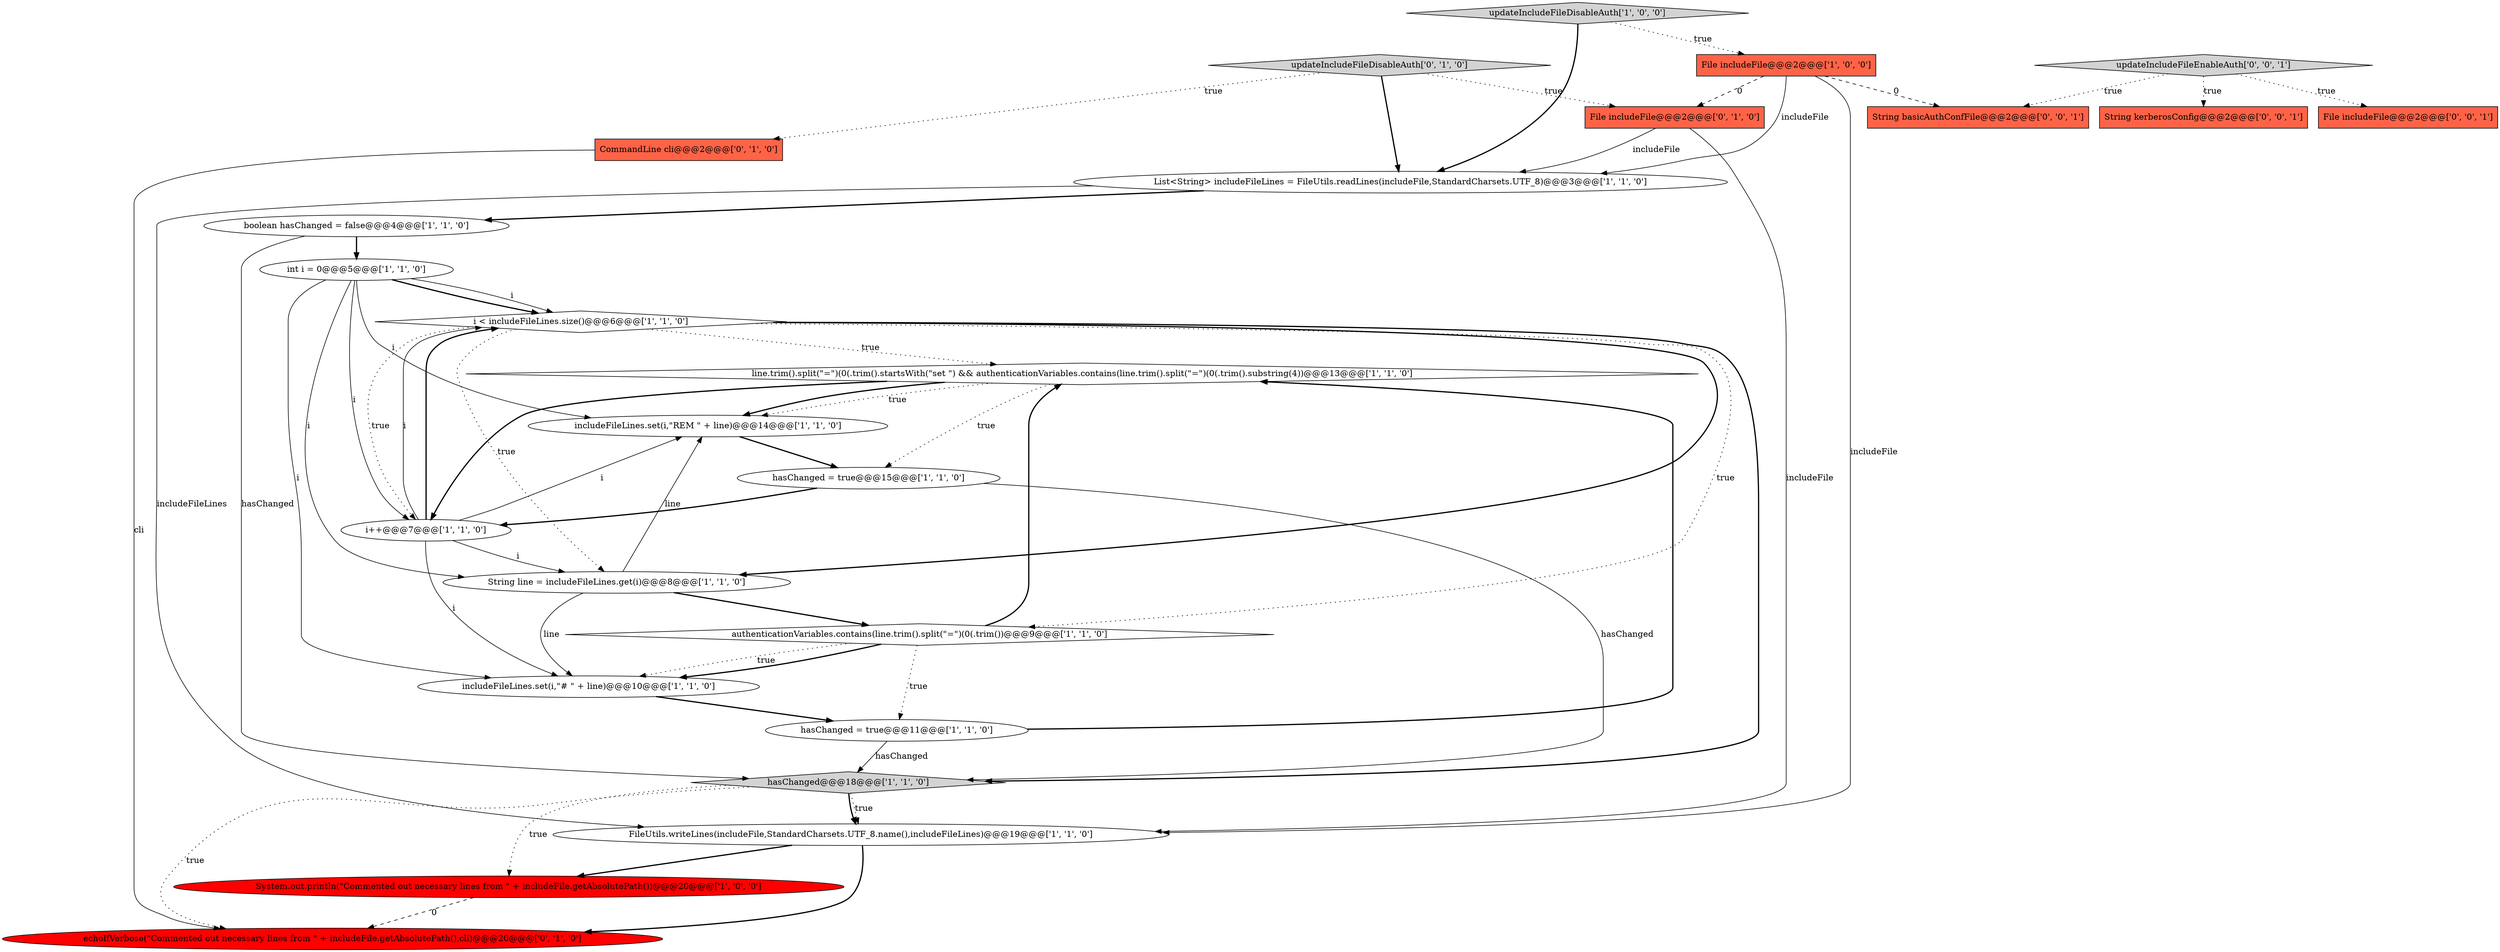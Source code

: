 digraph {
9 [style = filled, label = "i < includeFileLines.size()@@@6@@@['1', '1', '0']", fillcolor = white, shape = diamond image = "AAA0AAABBB1BBB"];
24 [style = filled, label = "String basicAuthConfFile@@@2@@@['0', '0', '1']", fillcolor = tomato, shape = box image = "AAA0AAABBB3BBB"];
15 [style = filled, label = "line.trim().split(\"=\")(0(.trim().startsWith(\"set \") && authenticationVariables.contains(line.trim().split(\"=\")(0(.trim().substring(4))@@@13@@@['1', '1', '0']", fillcolor = white, shape = diamond image = "AAA0AAABBB1BBB"];
5 [style = filled, label = "System.out.println(\"Commented out necessary lines from \" + includeFile.getAbsolutePath())@@@20@@@['1', '0', '0']", fillcolor = red, shape = ellipse image = "AAA1AAABBB1BBB"];
3 [style = filled, label = "boolean hasChanged = false@@@4@@@['1', '1', '0']", fillcolor = white, shape = ellipse image = "AAA0AAABBB1BBB"];
11 [style = filled, label = "includeFileLines.set(i,\"REM \" + line)@@@14@@@['1', '1', '0']", fillcolor = white, shape = ellipse image = "AAA0AAABBB1BBB"];
1 [style = filled, label = "i++@@@7@@@['1', '1', '0']", fillcolor = white, shape = ellipse image = "AAA0AAABBB1BBB"];
14 [style = filled, label = "String line = includeFileLines.get(i)@@@8@@@['1', '1', '0']", fillcolor = white, shape = ellipse image = "AAA0AAABBB1BBB"];
19 [style = filled, label = "echoIfVerbose(\"Commented out necessary lines from \" + includeFile.getAbsolutePath(),cli)@@@20@@@['0', '1', '0']", fillcolor = red, shape = ellipse image = "AAA1AAABBB2BBB"];
7 [style = filled, label = "File includeFile@@@2@@@['1', '0', '0']", fillcolor = tomato, shape = box image = "AAA1AAABBB1BBB"];
0 [style = filled, label = "authenticationVariables.contains(line.trim().split(\"=\")(0(.trim())@@@9@@@['1', '1', '0']", fillcolor = white, shape = diamond image = "AAA0AAABBB1BBB"];
22 [style = filled, label = "String kerberosConfig@@@2@@@['0', '0', '1']", fillcolor = tomato, shape = box image = "AAA0AAABBB3BBB"];
8 [style = filled, label = "FileUtils.writeLines(includeFile,StandardCharsets.UTF_8.name(),includeFileLines)@@@19@@@['1', '1', '0']", fillcolor = white, shape = ellipse image = "AAA0AAABBB1BBB"];
23 [style = filled, label = "File includeFile@@@2@@@['0', '0', '1']", fillcolor = tomato, shape = box image = "AAA0AAABBB3BBB"];
10 [style = filled, label = "int i = 0@@@5@@@['1', '1', '0']", fillcolor = white, shape = ellipse image = "AAA0AAABBB1BBB"];
12 [style = filled, label = "includeFileLines.set(i,\"# \" + line)@@@10@@@['1', '1', '0']", fillcolor = white, shape = ellipse image = "AAA0AAABBB1BBB"];
20 [style = filled, label = "updateIncludeFileDisableAuth['0', '1', '0']", fillcolor = lightgray, shape = diamond image = "AAA0AAABBB2BBB"];
2 [style = filled, label = "hasChanged@@@18@@@['1', '1', '0']", fillcolor = lightgray, shape = diamond image = "AAA0AAABBB1BBB"];
18 [style = filled, label = "File includeFile@@@2@@@['0', '1', '0']", fillcolor = tomato, shape = box image = "AAA1AAABBB2BBB"];
16 [style = filled, label = "updateIncludeFileDisableAuth['1', '0', '0']", fillcolor = lightgray, shape = diamond image = "AAA0AAABBB1BBB"];
4 [style = filled, label = "hasChanged = true@@@11@@@['1', '1', '0']", fillcolor = white, shape = ellipse image = "AAA0AAABBB1BBB"];
6 [style = filled, label = "hasChanged = true@@@15@@@['1', '1', '0']", fillcolor = white, shape = ellipse image = "AAA0AAABBB1BBB"];
13 [style = filled, label = "List<String> includeFileLines = FileUtils.readLines(includeFile,StandardCharsets.UTF_8)@@@3@@@['1', '1', '0']", fillcolor = white, shape = ellipse image = "AAA0AAABBB1BBB"];
21 [style = filled, label = "updateIncludeFileEnableAuth['0', '0', '1']", fillcolor = lightgray, shape = diamond image = "AAA0AAABBB3BBB"];
17 [style = filled, label = "CommandLine cli@@@2@@@['0', '1', '0']", fillcolor = tomato, shape = box image = "AAA0AAABBB2BBB"];
0->12 [style = dotted, label="true"];
10->12 [style = solid, label="i"];
16->13 [style = bold, label=""];
9->0 [style = dotted, label="true"];
20->13 [style = bold, label=""];
7->18 [style = dashed, label="0"];
9->2 [style = bold, label=""];
14->12 [style = solid, label="line"];
1->9 [style = solid, label="i"];
8->19 [style = bold, label=""];
20->17 [style = dotted, label="true"];
0->12 [style = bold, label=""];
11->6 [style = bold, label=""];
0->4 [style = dotted, label="true"];
4->15 [style = bold, label=""];
17->19 [style = solid, label="cli"];
1->14 [style = solid, label="i"];
18->13 [style = solid, label="includeFile"];
21->22 [style = dotted, label="true"];
10->1 [style = solid, label="i"];
0->15 [style = bold, label=""];
9->14 [style = dotted, label="true"];
1->9 [style = bold, label=""];
10->11 [style = solid, label="i"];
2->19 [style = dotted, label="true"];
4->2 [style = solid, label="hasChanged"];
3->10 [style = bold, label=""];
6->1 [style = bold, label=""];
7->8 [style = solid, label="includeFile"];
16->7 [style = dotted, label="true"];
14->11 [style = solid, label="line"];
18->8 [style = solid, label="includeFile"];
15->11 [style = bold, label=""];
13->3 [style = bold, label=""];
14->0 [style = bold, label=""];
12->4 [style = bold, label=""];
8->5 [style = bold, label=""];
21->24 [style = dotted, label="true"];
7->24 [style = dashed, label="0"];
6->2 [style = solid, label="hasChanged"];
15->6 [style = dotted, label="true"];
1->12 [style = solid, label="i"];
21->23 [style = dotted, label="true"];
3->2 [style = solid, label="hasChanged"];
9->1 [style = dotted, label="true"];
9->14 [style = bold, label=""];
15->11 [style = dotted, label="true"];
1->11 [style = solid, label="i"];
20->18 [style = dotted, label="true"];
13->8 [style = solid, label="includeFileLines"];
10->9 [style = solid, label="i"];
9->15 [style = dotted, label="true"];
10->9 [style = bold, label=""];
2->5 [style = dotted, label="true"];
10->14 [style = solid, label="i"];
7->13 [style = solid, label="includeFile"];
5->19 [style = dashed, label="0"];
2->8 [style = dotted, label="true"];
2->8 [style = bold, label=""];
15->1 [style = bold, label=""];
}
